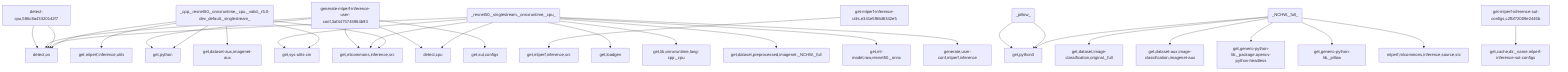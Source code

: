 graph TD
    app-mlperf-inference,d775cac873ee4231_(_cpp,_resnet50,_onnxruntime,_cpu,_valid,_r5.0-dev_default,_singlestream_) --> detect,os
    app-mlperf-inference,d775cac873ee4231_(_cpp,_resnet50,_onnxruntime,_cpu,_valid,_r5.0-dev_default,_singlestream_) --> get,sys-utils-cm
    app-mlperf-inference,d775cac873ee4231_(_cpp,_resnet50,_onnxruntime,_cpu,_valid,_r5.0-dev_default,_singlestream_) --> get,python
    app-mlperf-inference,d775cac873ee4231_(_cpp,_resnet50,_onnxruntime,_cpu,_valid,_r5.0-dev_default,_singlestream_) --> get,mlcommons,inference,src
    get-mlperf-inference-utils,e341e5f86d8342e5 --> get,mlperf,inference,src
    app-mlperf-inference,d775cac873ee4231_(_cpp,_resnet50,_onnxruntime,_cpu,_valid,_r5.0-dev_default,_singlestream_) --> get,mlperf,inference,utils
    app-mlperf-inference,d775cac873ee4231_(_cpp,_resnet50,_onnxruntime,_cpu,_valid,_r5.0-dev_default,_singlestream_) --> get,dataset-aux,imagenet-aux
    app-mlperf-inference-mlcommons-cpp,bf62405e6c7a44bf_(_resnet50,_singlestream,_onnxruntime,_cpu_) --> detect,os
    detect-cpu,586c8a43320142f7 --> detect,os
    app-mlperf-inference-mlcommons-cpp,bf62405e6c7a44bf_(_resnet50,_singlestream,_onnxruntime,_cpu_) --> detect,cpu
    app-mlperf-inference-mlcommons-cpp,bf62405e6c7a44bf_(_resnet50,_singlestream,_onnxruntime,_cpu_) --> get,sys-utils-cm
    app-mlperf-inference-mlcommons-cpp,bf62405e6c7a44bf_(_resnet50,_singlestream,_onnxruntime,_cpu_) --> get,loadgen
    app-mlperf-inference-mlcommons-cpp,bf62405e6c7a44bf_(_resnet50,_singlestream,_onnxruntime,_cpu_) --> get,mlcommons,inference,src
    app-mlperf-inference-mlcommons-cpp,bf62405e6c7a44bf_(_resnet50,_singlestream,_onnxruntime,_cpu_) --> get,lib,onnxruntime,lang-cpp,_cpu
    get-preprocessed-dataset-imagenet,f259d490bbaf45f5_(_NCHW,_full_) --> get,python3
    get-preprocessed-dataset-imagenet,f259d490bbaf45f5_(_NCHW,_full_) --> get,dataset,image-classification,original,_full
    get-preprocessed-dataset-imagenet,f259d490bbaf45f5_(_NCHW,_full_) --> get,dataset-aux,image-classification,imagenet-aux
    get-generic-python-lib,94b62a682bc44791_(_package.opencv-python-headless_) --> get,python3
    get-preprocessed-dataset-imagenet,f259d490bbaf45f5_(_NCHW,_full_) --> get,generic-python-lib,_package.opencv-python-headless
    get-generic-python-lib,94b62a682bc44791_(_pillow_) --> get,python3
    get-preprocessed-dataset-imagenet,f259d490bbaf45f5_(_NCHW,_full_) --> get,generic-python-lib,_pillow
    get-preprocessed-dataset-imagenet,f259d490bbaf45f5_(_NCHW,_full_) --> mlperf,mlcommons,inference,source,src
    app-mlperf-inference-mlcommons-cpp,bf62405e6c7a44bf_(_resnet50,_singlestream,_onnxruntime,_cpu_) --> get,dataset,preprocessed,imagenet,_NCHW,_full
    app-mlperf-inference-mlcommons-cpp,bf62405e6c7a44bf_(_resnet50,_singlestream,_onnxruntime,_cpu_) --> get,ml-model,raw,resnet50,_onnx
    generate-mlperf-inference-user-conf,3af4475745964b93 --> detect,os
    detect-cpu,586c8a43320142f7 --> detect,os
    generate-mlperf-inference-user-conf,3af4475745964b93 --> detect,cpu
    generate-mlperf-inference-user-conf,3af4475745964b93 --> get,python
    generate-mlperf-inference-user-conf,3af4475745964b93 --> get,mlcommons,inference,src
    get-mlperf-inference-sut-configs,c2fbf72009e2445b --> get,cache,dir,_name.mlperf-inference-sut-configs
    generate-mlperf-inference-user-conf,3af4475745964b93 --> get,sut,configs
    app-mlperf-inference-mlcommons-cpp,bf62405e6c7a44bf_(_resnet50,_singlestream,_onnxruntime,_cpu_) --> generate,user-conf,mlperf,inference
